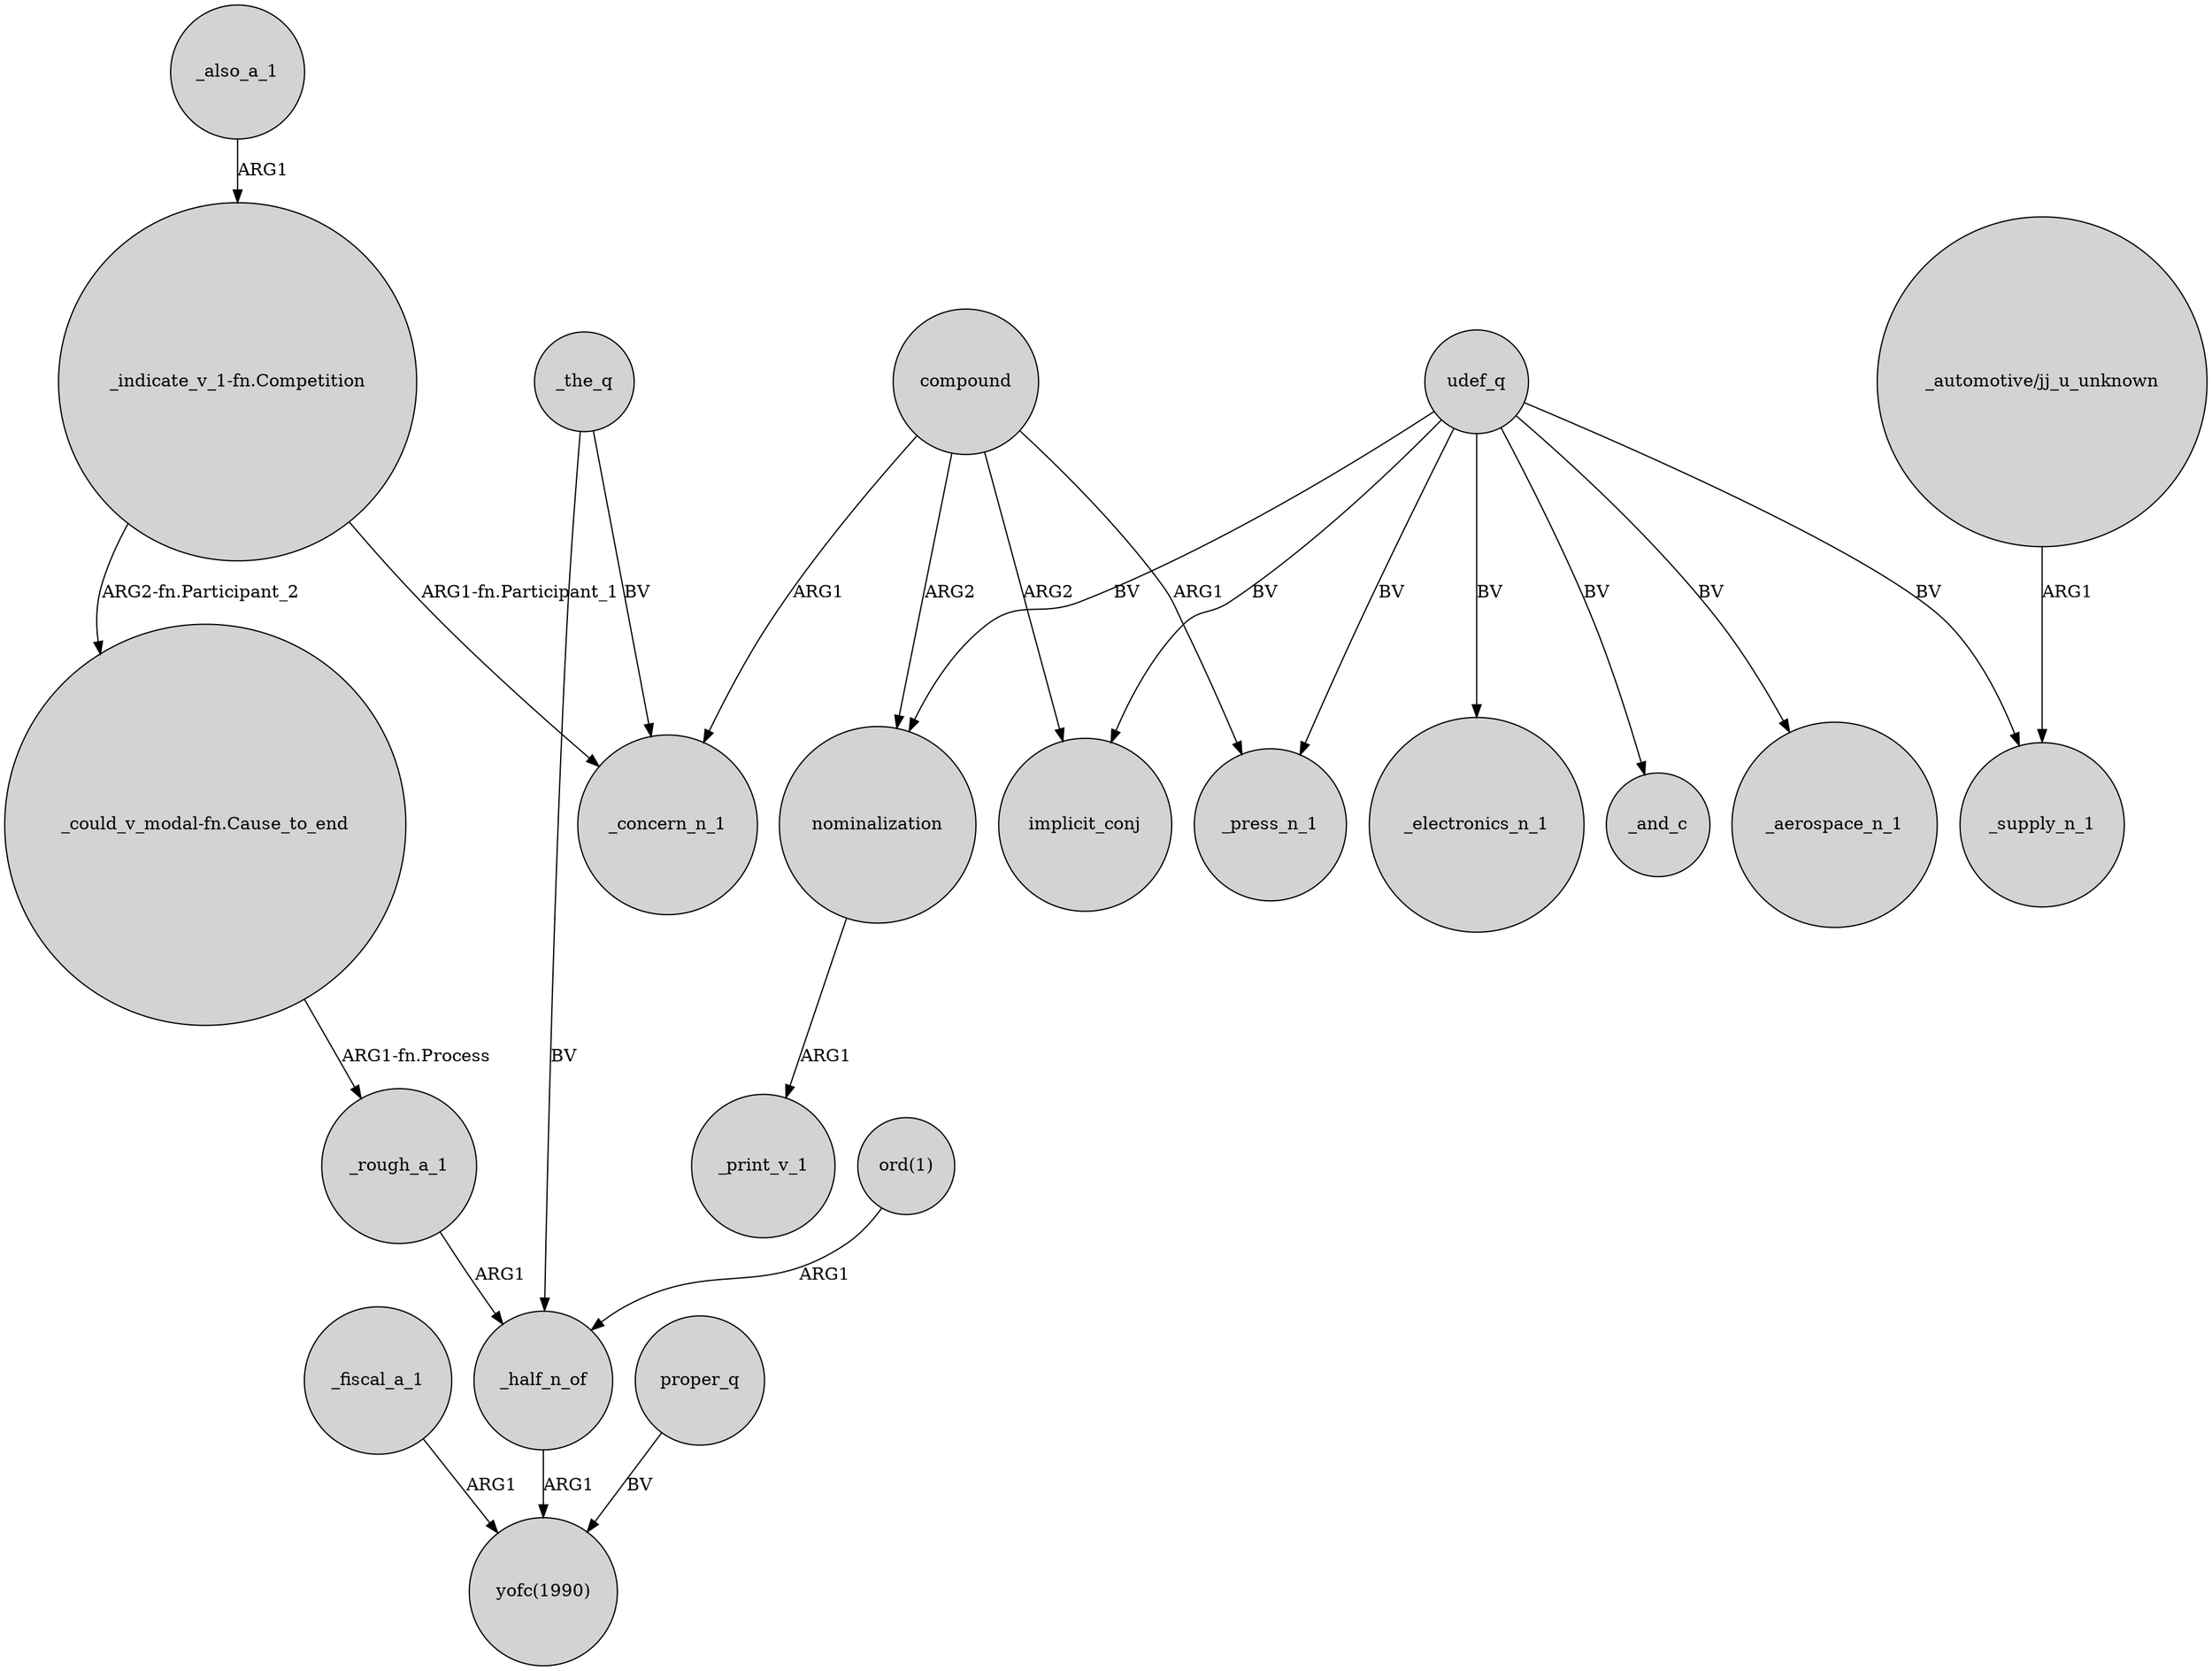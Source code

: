 digraph {
	node [shape=circle style=filled]
	nominalization -> _print_v_1 [label=ARG1]
	_fiscal_a_1 -> "yofc(1990)" [label=ARG1]
	_rough_a_1 -> _half_n_of [label=ARG1]
	udef_q -> nominalization [label=BV]
	compound -> _press_n_1 [label=ARG1]
	udef_q -> _electronics_n_1 [label=BV]
	udef_q -> _and_c [label=BV]
	udef_q -> _supply_n_1 [label=BV]
	_the_q -> _concern_n_1 [label=BV]
	"_indicate_v_1-fn.Competition" -> "_could_v_modal-fn.Cause_to_end" [label="ARG2-fn.Participant_2"]
	compound -> implicit_conj [label=ARG2]
	compound -> nominalization [label=ARG2]
	udef_q -> _press_n_1 [label=BV]
	_half_n_of -> "yofc(1990)" [label=ARG1]
	"ord(1)" -> _half_n_of [label=ARG1]
	"_could_v_modal-fn.Cause_to_end" -> _rough_a_1 [label="ARG1-fn.Process"]
	"_indicate_v_1-fn.Competition" -> _concern_n_1 [label="ARG1-fn.Participant_1"]
	"_automotive/jj_u_unknown" -> _supply_n_1 [label=ARG1]
	compound -> _concern_n_1 [label=ARG1]
	udef_q -> _aerospace_n_1 [label=BV]
	_the_q -> _half_n_of [label=BV]
	proper_q -> "yofc(1990)" [label=BV]
	_also_a_1 -> "_indicate_v_1-fn.Competition" [label=ARG1]
	udef_q -> implicit_conj [label=BV]
}
